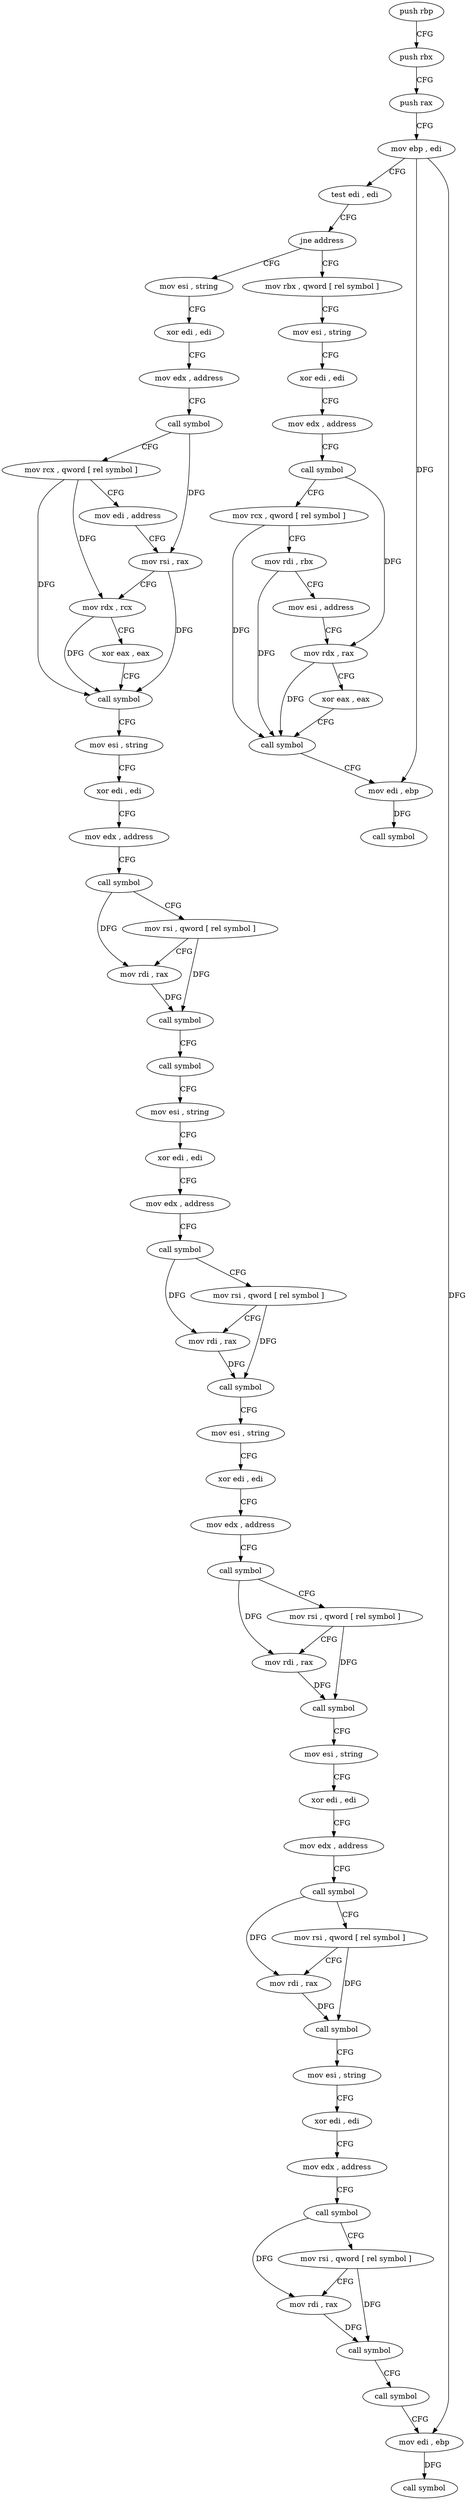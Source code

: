 digraph "func" {
"4201408" [label = "push rbp" ]
"4201409" [label = "push rbx" ]
"4201410" [label = "push rax" ]
"4201411" [label = "mov ebp , edi" ]
"4201413" [label = "test edi , edi" ]
"4201415" [label = "jne address" ]
"4201640" [label = "mov rbx , qword [ rel symbol ]" ]
"4201421" [label = "mov esi , string" ]
"4201647" [label = "mov esi , string" ]
"4201652" [label = "xor edi , edi" ]
"4201654" [label = "mov edx , address" ]
"4201659" [label = "call symbol" ]
"4201664" [label = "mov rcx , qword [ rel symbol ]" ]
"4201671" [label = "mov rdi , rbx" ]
"4201674" [label = "mov esi , address" ]
"4201679" [label = "mov rdx , rax" ]
"4201682" [label = "xor eax , eax" ]
"4201684" [label = "call symbol" ]
"4201689" [label = "mov edi , ebp" ]
"4201691" [label = "call symbol" ]
"4201426" [label = "xor edi , edi" ]
"4201428" [label = "mov edx , address" ]
"4201433" [label = "call symbol" ]
"4201438" [label = "mov rcx , qword [ rel symbol ]" ]
"4201445" [label = "mov edi , address" ]
"4201450" [label = "mov rsi , rax" ]
"4201453" [label = "mov rdx , rcx" ]
"4201456" [label = "xor eax , eax" ]
"4201458" [label = "call symbol" ]
"4201463" [label = "mov esi , string" ]
"4201468" [label = "xor edi , edi" ]
"4201470" [label = "mov edx , address" ]
"4201475" [label = "call symbol" ]
"4201480" [label = "mov rsi , qword [ rel symbol ]" ]
"4201487" [label = "mov rdi , rax" ]
"4201490" [label = "call symbol" ]
"4201495" [label = "call symbol" ]
"4201500" [label = "mov esi , string" ]
"4201505" [label = "xor edi , edi" ]
"4201507" [label = "mov edx , address" ]
"4201512" [label = "call symbol" ]
"4201517" [label = "mov rsi , qword [ rel symbol ]" ]
"4201524" [label = "mov rdi , rax" ]
"4201527" [label = "call symbol" ]
"4201532" [label = "mov esi , string" ]
"4201537" [label = "xor edi , edi" ]
"4201539" [label = "mov edx , address" ]
"4201544" [label = "call symbol" ]
"4201549" [label = "mov rsi , qword [ rel symbol ]" ]
"4201556" [label = "mov rdi , rax" ]
"4201559" [label = "call symbol" ]
"4201564" [label = "mov esi , string" ]
"4201569" [label = "xor edi , edi" ]
"4201571" [label = "mov edx , address" ]
"4201576" [label = "call symbol" ]
"4201581" [label = "mov rsi , qword [ rel symbol ]" ]
"4201588" [label = "mov rdi , rax" ]
"4201591" [label = "call symbol" ]
"4201596" [label = "mov esi , string" ]
"4201601" [label = "xor edi , edi" ]
"4201603" [label = "mov edx , address" ]
"4201608" [label = "call symbol" ]
"4201613" [label = "mov rsi , qword [ rel symbol ]" ]
"4201620" [label = "mov rdi , rax" ]
"4201623" [label = "call symbol" ]
"4201628" [label = "call symbol" ]
"4201633" [label = "mov edi , ebp" ]
"4201635" [label = "call symbol" ]
"4201408" -> "4201409" [ label = "CFG" ]
"4201409" -> "4201410" [ label = "CFG" ]
"4201410" -> "4201411" [ label = "CFG" ]
"4201411" -> "4201413" [ label = "CFG" ]
"4201411" -> "4201689" [ label = "DFG" ]
"4201411" -> "4201633" [ label = "DFG" ]
"4201413" -> "4201415" [ label = "CFG" ]
"4201415" -> "4201640" [ label = "CFG" ]
"4201415" -> "4201421" [ label = "CFG" ]
"4201640" -> "4201647" [ label = "CFG" ]
"4201421" -> "4201426" [ label = "CFG" ]
"4201647" -> "4201652" [ label = "CFG" ]
"4201652" -> "4201654" [ label = "CFG" ]
"4201654" -> "4201659" [ label = "CFG" ]
"4201659" -> "4201664" [ label = "CFG" ]
"4201659" -> "4201679" [ label = "DFG" ]
"4201664" -> "4201671" [ label = "CFG" ]
"4201664" -> "4201684" [ label = "DFG" ]
"4201671" -> "4201674" [ label = "CFG" ]
"4201671" -> "4201684" [ label = "DFG" ]
"4201674" -> "4201679" [ label = "CFG" ]
"4201679" -> "4201682" [ label = "CFG" ]
"4201679" -> "4201684" [ label = "DFG" ]
"4201682" -> "4201684" [ label = "CFG" ]
"4201684" -> "4201689" [ label = "CFG" ]
"4201689" -> "4201691" [ label = "DFG" ]
"4201426" -> "4201428" [ label = "CFG" ]
"4201428" -> "4201433" [ label = "CFG" ]
"4201433" -> "4201438" [ label = "CFG" ]
"4201433" -> "4201450" [ label = "DFG" ]
"4201438" -> "4201445" [ label = "CFG" ]
"4201438" -> "4201453" [ label = "DFG" ]
"4201438" -> "4201458" [ label = "DFG" ]
"4201445" -> "4201450" [ label = "CFG" ]
"4201450" -> "4201453" [ label = "CFG" ]
"4201450" -> "4201458" [ label = "DFG" ]
"4201453" -> "4201456" [ label = "CFG" ]
"4201453" -> "4201458" [ label = "DFG" ]
"4201456" -> "4201458" [ label = "CFG" ]
"4201458" -> "4201463" [ label = "CFG" ]
"4201463" -> "4201468" [ label = "CFG" ]
"4201468" -> "4201470" [ label = "CFG" ]
"4201470" -> "4201475" [ label = "CFG" ]
"4201475" -> "4201480" [ label = "CFG" ]
"4201475" -> "4201487" [ label = "DFG" ]
"4201480" -> "4201487" [ label = "CFG" ]
"4201480" -> "4201490" [ label = "DFG" ]
"4201487" -> "4201490" [ label = "DFG" ]
"4201490" -> "4201495" [ label = "CFG" ]
"4201495" -> "4201500" [ label = "CFG" ]
"4201500" -> "4201505" [ label = "CFG" ]
"4201505" -> "4201507" [ label = "CFG" ]
"4201507" -> "4201512" [ label = "CFG" ]
"4201512" -> "4201517" [ label = "CFG" ]
"4201512" -> "4201524" [ label = "DFG" ]
"4201517" -> "4201524" [ label = "CFG" ]
"4201517" -> "4201527" [ label = "DFG" ]
"4201524" -> "4201527" [ label = "DFG" ]
"4201527" -> "4201532" [ label = "CFG" ]
"4201532" -> "4201537" [ label = "CFG" ]
"4201537" -> "4201539" [ label = "CFG" ]
"4201539" -> "4201544" [ label = "CFG" ]
"4201544" -> "4201549" [ label = "CFG" ]
"4201544" -> "4201556" [ label = "DFG" ]
"4201549" -> "4201556" [ label = "CFG" ]
"4201549" -> "4201559" [ label = "DFG" ]
"4201556" -> "4201559" [ label = "DFG" ]
"4201559" -> "4201564" [ label = "CFG" ]
"4201564" -> "4201569" [ label = "CFG" ]
"4201569" -> "4201571" [ label = "CFG" ]
"4201571" -> "4201576" [ label = "CFG" ]
"4201576" -> "4201581" [ label = "CFG" ]
"4201576" -> "4201588" [ label = "DFG" ]
"4201581" -> "4201588" [ label = "CFG" ]
"4201581" -> "4201591" [ label = "DFG" ]
"4201588" -> "4201591" [ label = "DFG" ]
"4201591" -> "4201596" [ label = "CFG" ]
"4201596" -> "4201601" [ label = "CFG" ]
"4201601" -> "4201603" [ label = "CFG" ]
"4201603" -> "4201608" [ label = "CFG" ]
"4201608" -> "4201613" [ label = "CFG" ]
"4201608" -> "4201620" [ label = "DFG" ]
"4201613" -> "4201620" [ label = "CFG" ]
"4201613" -> "4201623" [ label = "DFG" ]
"4201620" -> "4201623" [ label = "DFG" ]
"4201623" -> "4201628" [ label = "CFG" ]
"4201628" -> "4201633" [ label = "CFG" ]
"4201633" -> "4201635" [ label = "DFG" ]
}
